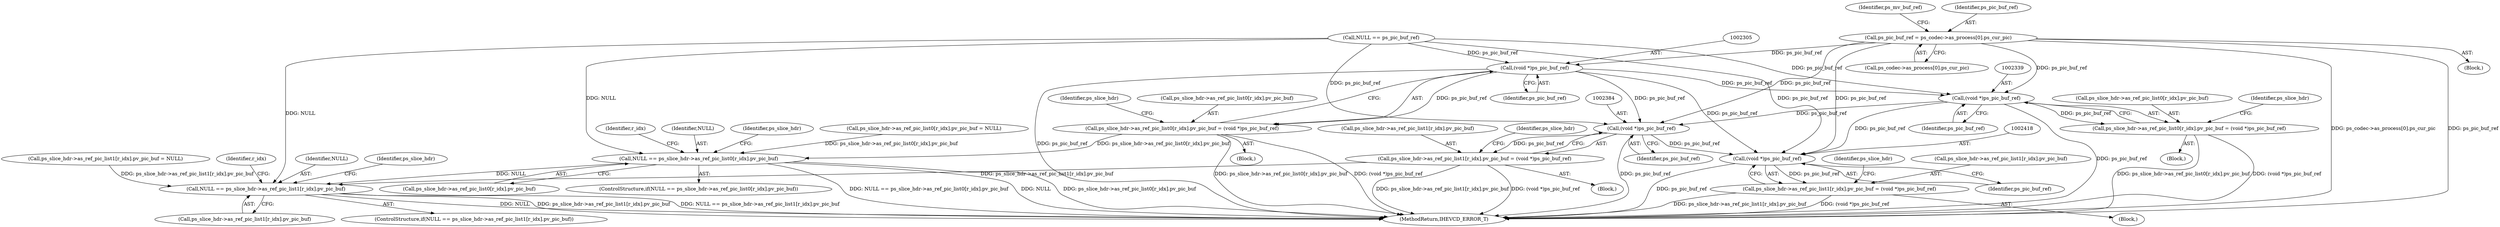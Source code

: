 digraph "0_Android_a1424724a00d62ac5efa0e27953eed66850d662f@pointer" {
"1002248" [label="(Call,ps_pic_buf_ref = ps_codec->as_process[0].ps_cur_pic)"];
"1002304" [label="(Call,(void *)ps_pic_buf_ref)"];
"1002296" [label="(Call,ps_slice_hdr->as_ref_pic_list0[r_idx].pv_pic_buf = (void *)ps_pic_buf_ref)"];
"1002286" [label="(Call,NULL == ps_slice_hdr->as_ref_pic_list0[r_idx].pv_pic_buf)"];
"1002365" [label="(Call,NULL == ps_slice_hdr->as_ref_pic_list1[r_idx].pv_pic_buf)"];
"1002338" [label="(Call,(void *)ps_pic_buf_ref)"];
"1002330" [label="(Call,ps_slice_hdr->as_ref_pic_list0[r_idx].pv_pic_buf = (void *)ps_pic_buf_ref)"];
"1002383" [label="(Call,(void *)ps_pic_buf_ref)"];
"1002375" [label="(Call,ps_slice_hdr->as_ref_pic_list1[r_idx].pv_pic_buf = (void *)ps_pic_buf_ref)"];
"1002417" [label="(Call,(void *)ps_pic_buf_ref)"];
"1002409" [label="(Call,ps_slice_hdr->as_ref_pic_list1[r_idx].pv_pic_buf = (void *)ps_pic_buf_ref)"];
"1002383" [label="(Call,(void *)ps_pic_buf_ref)"];
"1002247" [label="(Block,)"];
"1002288" [label="(Call,ps_slice_hdr->as_ref_pic_list0[r_idx].pv_pic_buf)"];
"1002158" [label="(Call,ps_slice_hdr->as_ref_pic_list0[r_idx].pv_pic_buf = NULL)"];
"1002287" [label="(Identifier,NULL)"];
"1002366" [label="(Identifier,NULL)"];
"1002296" [label="(Call,ps_slice_hdr->as_ref_pic_list0[r_idx].pv_pic_buf = (void *)ps_pic_buf_ref)"];
"1002417" [label="(Call,(void *)ps_pic_buf_ref)"];
"1002250" [label="(Call,ps_codec->as_process[0].ps_cur_pic)"];
"1002306" [label="(Identifier,ps_pic_buf_ref)"];
"1002340" [label="(Identifier,ps_pic_buf_ref)"];
"1002258" [label="(Identifier,ps_mv_buf_ref)"];
"1002362" [label="(Identifier,r_idx)"];
"1002390" [label="(Identifier,ps_slice_hdr)"];
"1002249" [label="(Identifier,ps_pic_buf_ref)"];
"1002300" [label="(Identifier,ps_slice_hdr)"];
"1002244" [label="(Call,NULL == ps_pic_buf_ref)"];
"1002424" [label="(Identifier,ps_slice_hdr)"];
"1002379" [label="(Identifier,ps_slice_hdr)"];
"1002176" [label="(Call,ps_slice_hdr->as_ref_pic_list1[r_idx].pv_pic_buf = NULL)"];
"1002329" [label="(Block,)"];
"1002385" [label="(Identifier,ps_pic_buf_ref)"];
"1002376" [label="(Call,ps_slice_hdr->as_ref_pic_list1[r_idx].pv_pic_buf)"];
"1002367" [label="(Call,ps_slice_hdr->as_ref_pic_list1[r_idx].pv_pic_buf)"];
"1002285" [label="(ControlStructure,if(NULL == ps_slice_hdr->as_ref_pic_list0[r_idx].pv_pic_buf))"];
"1002419" [label="(Identifier,ps_pic_buf_ref)"];
"1002410" [label="(Call,ps_slice_hdr->as_ref_pic_list1[r_idx].pv_pic_buf)"];
"1002248" [label="(Call,ps_pic_buf_ref = ps_codec->as_process[0].ps_cur_pic)"];
"1002295" [label="(Block,)"];
"1002330" [label="(Call,ps_slice_hdr->as_ref_pic_list0[r_idx].pv_pic_buf = (void *)ps_pic_buf_ref)"];
"1002338" [label="(Call,(void *)ps_pic_buf_ref)"];
"1002304" [label="(Call,(void *)ps_pic_buf_ref)"];
"1002331" [label="(Call,ps_slice_hdr->as_ref_pic_list0[r_idx].pv_pic_buf)"];
"1002345" [label="(Identifier,ps_slice_hdr)"];
"1002365" [label="(Call,NULL == ps_slice_hdr->as_ref_pic_list1[r_idx].pv_pic_buf)"];
"1002364" [label="(ControlStructure,if(NULL == ps_slice_hdr->as_ref_pic_list1[r_idx].pv_pic_buf))"];
"1002283" [label="(Identifier,r_idx)"];
"1002374" [label="(Block,)"];
"1002408" [label="(Block,)"];
"1002297" [label="(Call,ps_slice_hdr->as_ref_pic_list0[r_idx].pv_pic_buf)"];
"1002311" [label="(Identifier,ps_slice_hdr)"];
"1002375" [label="(Call,ps_slice_hdr->as_ref_pic_list1[r_idx].pv_pic_buf = (void *)ps_pic_buf_ref)"];
"1002617" [label="(MethodReturn,IHEVCD_ERROR_T)"];
"1002286" [label="(Call,NULL == ps_slice_hdr->as_ref_pic_list0[r_idx].pv_pic_buf)"];
"1002409" [label="(Call,ps_slice_hdr->as_ref_pic_list1[r_idx].pv_pic_buf = (void *)ps_pic_buf_ref)"];
"1002248" -> "1002247"  [label="AST: "];
"1002248" -> "1002250"  [label="CFG: "];
"1002249" -> "1002248"  [label="AST: "];
"1002250" -> "1002248"  [label="AST: "];
"1002258" -> "1002248"  [label="CFG: "];
"1002248" -> "1002617"  [label="DDG: ps_codec->as_process[0].ps_cur_pic"];
"1002248" -> "1002617"  [label="DDG: ps_pic_buf_ref"];
"1002248" -> "1002304"  [label="DDG: ps_pic_buf_ref"];
"1002248" -> "1002338"  [label="DDG: ps_pic_buf_ref"];
"1002248" -> "1002383"  [label="DDG: ps_pic_buf_ref"];
"1002248" -> "1002417"  [label="DDG: ps_pic_buf_ref"];
"1002304" -> "1002296"  [label="AST: "];
"1002304" -> "1002306"  [label="CFG: "];
"1002305" -> "1002304"  [label="AST: "];
"1002306" -> "1002304"  [label="AST: "];
"1002296" -> "1002304"  [label="CFG: "];
"1002304" -> "1002617"  [label="DDG: ps_pic_buf_ref"];
"1002304" -> "1002296"  [label="DDG: ps_pic_buf_ref"];
"1002244" -> "1002304"  [label="DDG: ps_pic_buf_ref"];
"1002304" -> "1002338"  [label="DDG: ps_pic_buf_ref"];
"1002304" -> "1002383"  [label="DDG: ps_pic_buf_ref"];
"1002304" -> "1002417"  [label="DDG: ps_pic_buf_ref"];
"1002296" -> "1002295"  [label="AST: "];
"1002297" -> "1002296"  [label="AST: "];
"1002311" -> "1002296"  [label="CFG: "];
"1002296" -> "1002617"  [label="DDG: ps_slice_hdr->as_ref_pic_list0[r_idx].pv_pic_buf"];
"1002296" -> "1002617"  [label="DDG: (void *)ps_pic_buf_ref"];
"1002296" -> "1002286"  [label="DDG: ps_slice_hdr->as_ref_pic_list0[r_idx].pv_pic_buf"];
"1002286" -> "1002285"  [label="AST: "];
"1002286" -> "1002288"  [label="CFG: "];
"1002287" -> "1002286"  [label="AST: "];
"1002288" -> "1002286"  [label="AST: "];
"1002300" -> "1002286"  [label="CFG: "];
"1002283" -> "1002286"  [label="CFG: "];
"1002286" -> "1002617"  [label="DDG: NULL == ps_slice_hdr->as_ref_pic_list0[r_idx].pv_pic_buf"];
"1002286" -> "1002617"  [label="DDG: NULL"];
"1002286" -> "1002617"  [label="DDG: ps_slice_hdr->as_ref_pic_list0[r_idx].pv_pic_buf"];
"1002244" -> "1002286"  [label="DDG: NULL"];
"1002158" -> "1002286"  [label="DDG: ps_slice_hdr->as_ref_pic_list0[r_idx].pv_pic_buf"];
"1002286" -> "1002365"  [label="DDG: NULL"];
"1002365" -> "1002364"  [label="AST: "];
"1002365" -> "1002367"  [label="CFG: "];
"1002366" -> "1002365"  [label="AST: "];
"1002367" -> "1002365"  [label="AST: "];
"1002379" -> "1002365"  [label="CFG: "];
"1002362" -> "1002365"  [label="CFG: "];
"1002365" -> "1002617"  [label="DDG: NULL == ps_slice_hdr->as_ref_pic_list1[r_idx].pv_pic_buf"];
"1002365" -> "1002617"  [label="DDG: NULL"];
"1002365" -> "1002617"  [label="DDG: ps_slice_hdr->as_ref_pic_list1[r_idx].pv_pic_buf"];
"1002244" -> "1002365"  [label="DDG: NULL"];
"1002375" -> "1002365"  [label="DDG: ps_slice_hdr->as_ref_pic_list1[r_idx].pv_pic_buf"];
"1002176" -> "1002365"  [label="DDG: ps_slice_hdr->as_ref_pic_list1[r_idx].pv_pic_buf"];
"1002338" -> "1002330"  [label="AST: "];
"1002338" -> "1002340"  [label="CFG: "];
"1002339" -> "1002338"  [label="AST: "];
"1002340" -> "1002338"  [label="AST: "];
"1002330" -> "1002338"  [label="CFG: "];
"1002338" -> "1002617"  [label="DDG: ps_pic_buf_ref"];
"1002338" -> "1002330"  [label="DDG: ps_pic_buf_ref"];
"1002244" -> "1002338"  [label="DDG: ps_pic_buf_ref"];
"1002338" -> "1002383"  [label="DDG: ps_pic_buf_ref"];
"1002338" -> "1002417"  [label="DDG: ps_pic_buf_ref"];
"1002330" -> "1002329"  [label="AST: "];
"1002331" -> "1002330"  [label="AST: "];
"1002345" -> "1002330"  [label="CFG: "];
"1002330" -> "1002617"  [label="DDG: ps_slice_hdr->as_ref_pic_list0[r_idx].pv_pic_buf"];
"1002330" -> "1002617"  [label="DDG: (void *)ps_pic_buf_ref"];
"1002383" -> "1002375"  [label="AST: "];
"1002383" -> "1002385"  [label="CFG: "];
"1002384" -> "1002383"  [label="AST: "];
"1002385" -> "1002383"  [label="AST: "];
"1002375" -> "1002383"  [label="CFG: "];
"1002383" -> "1002617"  [label="DDG: ps_pic_buf_ref"];
"1002383" -> "1002375"  [label="DDG: ps_pic_buf_ref"];
"1002244" -> "1002383"  [label="DDG: ps_pic_buf_ref"];
"1002383" -> "1002417"  [label="DDG: ps_pic_buf_ref"];
"1002375" -> "1002374"  [label="AST: "];
"1002376" -> "1002375"  [label="AST: "];
"1002390" -> "1002375"  [label="CFG: "];
"1002375" -> "1002617"  [label="DDG: ps_slice_hdr->as_ref_pic_list1[r_idx].pv_pic_buf"];
"1002375" -> "1002617"  [label="DDG: (void *)ps_pic_buf_ref"];
"1002417" -> "1002409"  [label="AST: "];
"1002417" -> "1002419"  [label="CFG: "];
"1002418" -> "1002417"  [label="AST: "];
"1002419" -> "1002417"  [label="AST: "];
"1002409" -> "1002417"  [label="CFG: "];
"1002417" -> "1002617"  [label="DDG: ps_pic_buf_ref"];
"1002417" -> "1002409"  [label="DDG: ps_pic_buf_ref"];
"1002244" -> "1002417"  [label="DDG: ps_pic_buf_ref"];
"1002409" -> "1002408"  [label="AST: "];
"1002410" -> "1002409"  [label="AST: "];
"1002424" -> "1002409"  [label="CFG: "];
"1002409" -> "1002617"  [label="DDG: (void *)ps_pic_buf_ref"];
"1002409" -> "1002617"  [label="DDG: ps_slice_hdr->as_ref_pic_list1[r_idx].pv_pic_buf"];
}
